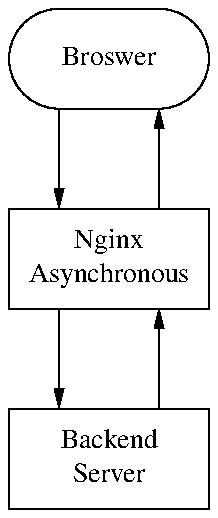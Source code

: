 .PS
down
A: box width 1 "Broswer" rad 0.5
arrow down from A.s - (0.25,0)
B: box width 1 "Nginx" "Asynchronous" at A - (0,1)
C: box width 1 "Backend" "Server" at B - (0,1)
arrow down at 1/4 <B.sw,B.se>;
arrow up at 1/4 <C.ne,C.nw>;
arrow up at 1/4 <B.ne,B.nw>;
.PE
